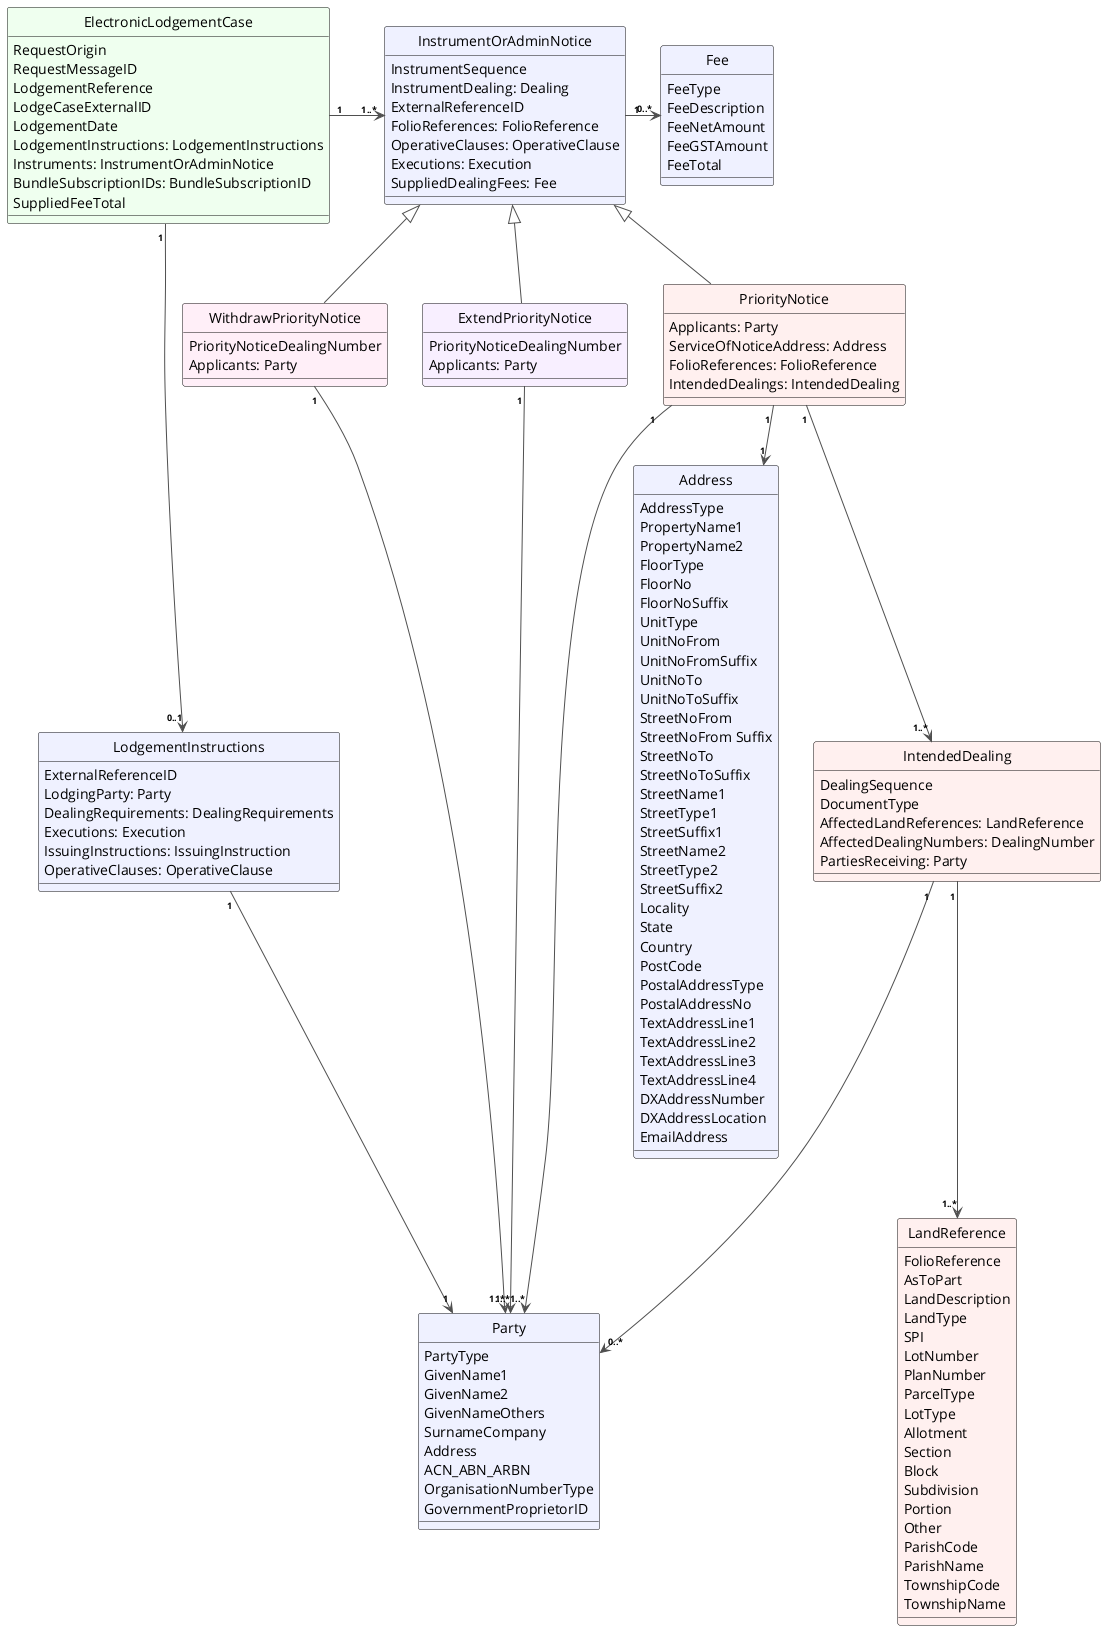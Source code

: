 @startuml
skinparam defaultFontName Open Sans
skinparam classBorderColor 0F0F0F
skinparam classArrowColor 4F4F4F
skinparam classArrowFontStyle bold
skinparam classArrowFontSize 9

hide circle


class ElectronicLodgementCase #EFFFEF {
  RequestOrigin
  RequestMessageID
  LodgementReference
  LodgeCaseExternalID
  LodgementDate
  LodgementInstructions: LodgementInstructions
  Instruments: InstrumentOrAdminNotice
  BundleSubscriptionIDs: BundleSubscriptionID
  SuppliedFeeTotal
}

class LodgementInstructions #EFF1FF {
  ExternalReferenceID
  LodgingParty: Party
  DealingRequirements: DealingRequirements
  Executions: Execution
  IssuingInstructions: IssuingInstruction
  OperativeClauses: OperativeClause
}

class InstrumentOrAdminNotice #EFF1FF {
  InstrumentSequence
  InstrumentDealing: Dealing
  ExternalReferenceID
  FolioReferences: FolioReference
  OperativeClauses: OperativeClause
  Executions: Execution
  SuppliedDealingFees: Fee
}

class Fee #EFF1FF {
  FeeType
  FeeDescription
  FeeNetAmount
  FeeGSTAmount
  FeeTotal
}

class Party #EFF1FF {
  PartyType
  GivenName1
  GivenName2
  GivenNameOthers
  SurnameCompany
  Address
  ACN_ABN_ARBN
  OrganisationNumberType
  GovernmentProprietorID
}

class Address #EFF1FF {
  AddressType
  PropertyName1
  PropertyName2
  FloorType
  FloorNo
  FloorNoSuffix
  UnitType
  UnitNoFrom
  UnitNoFromSuffix
  UnitNoTo
  UnitNoToSuffix
  StreetNoFrom
  StreetNoFrom Suffix
  StreetNoTo
  StreetNoToSuffix
  StreetName1
  StreetType1
  StreetSuffix1
  StreetName2
  StreetType2
  StreetSuffix2
  Locality
  State
  Country
  PostCode
  PostalAddressType
  PostalAddressNo
  TextAddressLine1
  TextAddressLine2
  TextAddressLine3
  TextAddressLine4
  DXAddressNumber
  DXAddressLocation
  EmailAddress
}

class PriorityNotice #FFF0EF {
  Applicants: Party
  ServiceOfNoticeAddress: Address
  FolioReferences: FolioReference
  IntendedDealings: IntendedDealing
}

class WithdrawPriorityNotice #FFEFF8 {
  PriorityNoticeDealingNumber
  Applicants: Party
}

class ExtendPriorityNotice #F8EFFF {
  PriorityNoticeDealingNumber
  Applicants: Party
}

class IntendedDealing #FFF0EF {
  DealingSequence
  DocumentType
  AffectedLandReferences: LandReference
  AffectedDealingNumbers: DealingNumber
  PartiesReceiving: Party
}

class LandReference #FFF0EF {
  FolioReference
  AsToPart
  LandDescription
  LandType
  SPI
  LotNumber
  PlanNumber
  ParcelType
  LotType
  Allotment
  Section
  Block
  Subdivision
  Portion
  Other
  ParishCode
  ParishName
  TownshipCode
  TownshipName
}

ElectronicLodgementCase "1 " --> "0..1" LodgementInstructions
LodgementInstructions "1 " --> "1" Party
ElectronicLodgementCase "1 " -right-> "1..*" InstrumentOrAdminNotice
InstrumentOrAdminNotice "1 " -right-> "0..*" Fee
PriorityNotice -up-|> InstrumentOrAdminNotice
PriorityNotice "1 " --> "1..*" Party
PriorityNotice "1 " --> "1" Address
PriorityNotice "1 " --> "1..*" IntendedDealing
IntendedDealing "1 " --> "0..*" Party
IntendedDealing "1 " --> "1..*" LandReference
WithdrawPriorityNotice -up-|> InstrumentOrAdminNotice
WithdrawPriorityNotice "1 " --> "1..*" Party
ExtendPriorityNotice -up-|> InstrumentOrAdminNotice
ExtendPriorityNotice "1 " --> "1..*" Party

@enduml